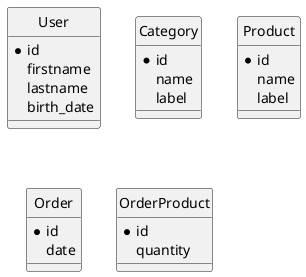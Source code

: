 @startuml
hide circle

entity User {
    * id
    firstname
    lastname
    birth_date
}

entity Category {
    * id
    name
    label
}

entity Product  {
    * id
    name
    label
}

entity Order {
    *id
    date
}

entity OrderProduct {
    *id
    quantity
}
@enduml